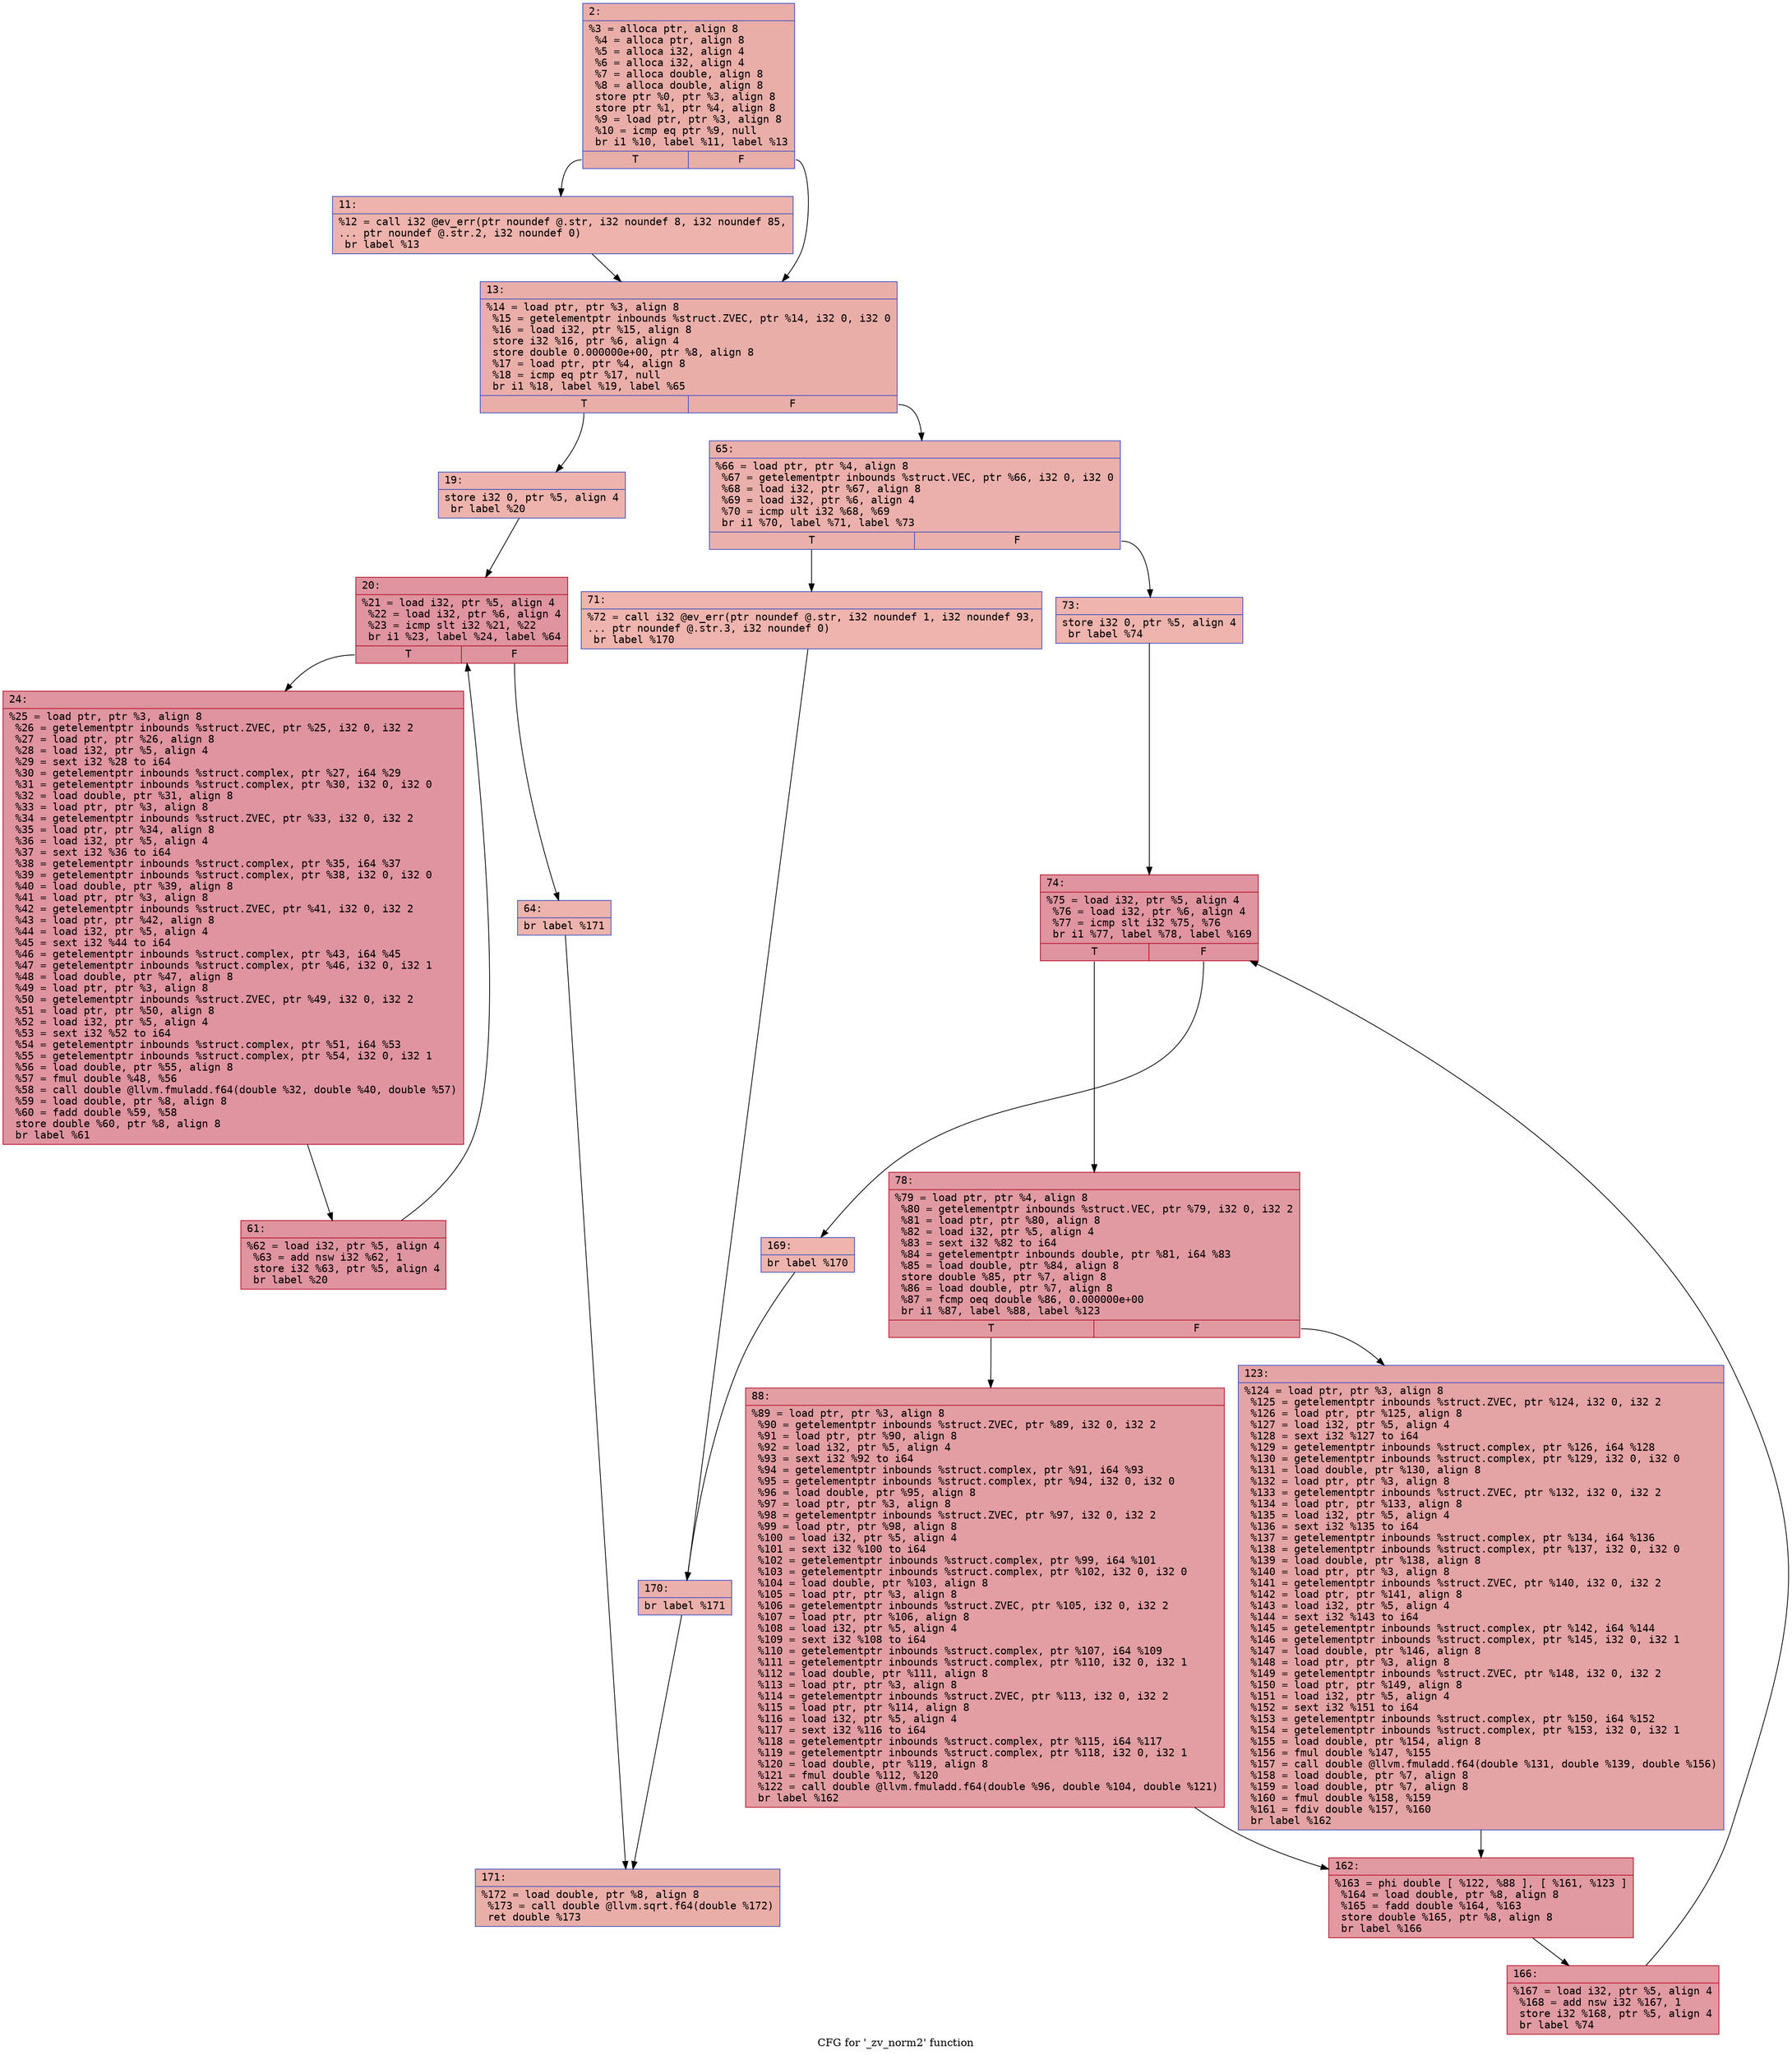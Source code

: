 digraph "CFG for '_zv_norm2' function" {
	label="CFG for '_zv_norm2' function";

	Node0x600003cc6620 [shape=record,color="#3d50c3ff", style=filled, fillcolor="#d0473d70" fontname="Courier",label="{2:\l|  %3 = alloca ptr, align 8\l  %4 = alloca ptr, align 8\l  %5 = alloca i32, align 4\l  %6 = alloca i32, align 4\l  %7 = alloca double, align 8\l  %8 = alloca double, align 8\l  store ptr %0, ptr %3, align 8\l  store ptr %1, ptr %4, align 8\l  %9 = load ptr, ptr %3, align 8\l  %10 = icmp eq ptr %9, null\l  br i1 %10, label %11, label %13\l|{<s0>T|<s1>F}}"];
	Node0x600003cc6620:s0 -> Node0x600003cc6670[tooltip="2 -> 11\nProbability 37.50%" ];
	Node0x600003cc6620:s1 -> Node0x600003cc66c0[tooltip="2 -> 13\nProbability 62.50%" ];
	Node0x600003cc6670 [shape=record,color="#3d50c3ff", style=filled, fillcolor="#d6524470" fontname="Courier",label="{11:\l|  %12 = call i32 @ev_err(ptr noundef @.str, i32 noundef 8, i32 noundef 85,\l... ptr noundef @.str.2, i32 noundef 0)\l  br label %13\l}"];
	Node0x600003cc6670 -> Node0x600003cc66c0[tooltip="11 -> 13\nProbability 100.00%" ];
	Node0x600003cc66c0 [shape=record,color="#3d50c3ff", style=filled, fillcolor="#d0473d70" fontname="Courier",label="{13:\l|  %14 = load ptr, ptr %3, align 8\l  %15 = getelementptr inbounds %struct.ZVEC, ptr %14, i32 0, i32 0\l  %16 = load i32, ptr %15, align 8\l  store i32 %16, ptr %6, align 4\l  store double 0.000000e+00, ptr %8, align 8\l  %17 = load ptr, ptr %4, align 8\l  %18 = icmp eq ptr %17, null\l  br i1 %18, label %19, label %65\l|{<s0>T|<s1>F}}"];
	Node0x600003cc66c0:s0 -> Node0x600003cc6710[tooltip="13 -> 19\nProbability 37.50%" ];
	Node0x600003cc66c0:s1 -> Node0x600003cc68a0[tooltip="13 -> 65\nProbability 62.50%" ];
	Node0x600003cc6710 [shape=record,color="#3d50c3ff", style=filled, fillcolor="#d6524470" fontname="Courier",label="{19:\l|  store i32 0, ptr %5, align 4\l  br label %20\l}"];
	Node0x600003cc6710 -> Node0x600003cc6760[tooltip="19 -> 20\nProbability 100.00%" ];
	Node0x600003cc6760 [shape=record,color="#b70d28ff", style=filled, fillcolor="#b70d2870" fontname="Courier",label="{20:\l|  %21 = load i32, ptr %5, align 4\l  %22 = load i32, ptr %6, align 4\l  %23 = icmp slt i32 %21, %22\l  br i1 %23, label %24, label %64\l|{<s0>T|<s1>F}}"];
	Node0x600003cc6760:s0 -> Node0x600003cc67b0[tooltip="20 -> 24\nProbability 96.88%" ];
	Node0x600003cc6760:s1 -> Node0x600003cc6850[tooltip="20 -> 64\nProbability 3.12%" ];
	Node0x600003cc67b0 [shape=record,color="#b70d28ff", style=filled, fillcolor="#b70d2870" fontname="Courier",label="{24:\l|  %25 = load ptr, ptr %3, align 8\l  %26 = getelementptr inbounds %struct.ZVEC, ptr %25, i32 0, i32 2\l  %27 = load ptr, ptr %26, align 8\l  %28 = load i32, ptr %5, align 4\l  %29 = sext i32 %28 to i64\l  %30 = getelementptr inbounds %struct.complex, ptr %27, i64 %29\l  %31 = getelementptr inbounds %struct.complex, ptr %30, i32 0, i32 0\l  %32 = load double, ptr %31, align 8\l  %33 = load ptr, ptr %3, align 8\l  %34 = getelementptr inbounds %struct.ZVEC, ptr %33, i32 0, i32 2\l  %35 = load ptr, ptr %34, align 8\l  %36 = load i32, ptr %5, align 4\l  %37 = sext i32 %36 to i64\l  %38 = getelementptr inbounds %struct.complex, ptr %35, i64 %37\l  %39 = getelementptr inbounds %struct.complex, ptr %38, i32 0, i32 0\l  %40 = load double, ptr %39, align 8\l  %41 = load ptr, ptr %3, align 8\l  %42 = getelementptr inbounds %struct.ZVEC, ptr %41, i32 0, i32 2\l  %43 = load ptr, ptr %42, align 8\l  %44 = load i32, ptr %5, align 4\l  %45 = sext i32 %44 to i64\l  %46 = getelementptr inbounds %struct.complex, ptr %43, i64 %45\l  %47 = getelementptr inbounds %struct.complex, ptr %46, i32 0, i32 1\l  %48 = load double, ptr %47, align 8\l  %49 = load ptr, ptr %3, align 8\l  %50 = getelementptr inbounds %struct.ZVEC, ptr %49, i32 0, i32 2\l  %51 = load ptr, ptr %50, align 8\l  %52 = load i32, ptr %5, align 4\l  %53 = sext i32 %52 to i64\l  %54 = getelementptr inbounds %struct.complex, ptr %51, i64 %53\l  %55 = getelementptr inbounds %struct.complex, ptr %54, i32 0, i32 1\l  %56 = load double, ptr %55, align 8\l  %57 = fmul double %48, %56\l  %58 = call double @llvm.fmuladd.f64(double %32, double %40, double %57)\l  %59 = load double, ptr %8, align 8\l  %60 = fadd double %59, %58\l  store double %60, ptr %8, align 8\l  br label %61\l}"];
	Node0x600003cc67b0 -> Node0x600003cc6800[tooltip="24 -> 61\nProbability 100.00%" ];
	Node0x600003cc6800 [shape=record,color="#b70d28ff", style=filled, fillcolor="#b70d2870" fontname="Courier",label="{61:\l|  %62 = load i32, ptr %5, align 4\l  %63 = add nsw i32 %62, 1\l  store i32 %63, ptr %5, align 4\l  br label %20\l}"];
	Node0x600003cc6800 -> Node0x600003cc6760[tooltip="61 -> 20\nProbability 100.00%" ];
	Node0x600003cc6850 [shape=record,color="#3d50c3ff", style=filled, fillcolor="#d6524470" fontname="Courier",label="{64:\l|  br label %171\l}"];
	Node0x600003cc6850 -> Node0x600003cc6c10[tooltip="64 -> 171\nProbability 100.00%" ];
	Node0x600003cc68a0 [shape=record,color="#3d50c3ff", style=filled, fillcolor="#d24b4070" fontname="Courier",label="{65:\l|  %66 = load ptr, ptr %4, align 8\l  %67 = getelementptr inbounds %struct.VEC, ptr %66, i32 0, i32 0\l  %68 = load i32, ptr %67, align 8\l  %69 = load i32, ptr %6, align 4\l  %70 = icmp ult i32 %68, %69\l  br i1 %70, label %71, label %73\l|{<s0>T|<s1>F}}"];
	Node0x600003cc68a0:s0 -> Node0x600003cc68f0[tooltip="65 -> 71\nProbability 50.00%" ];
	Node0x600003cc68a0:s1 -> Node0x600003cc6940[tooltip="65 -> 73\nProbability 50.00%" ];
	Node0x600003cc68f0 [shape=record,color="#3d50c3ff", style=filled, fillcolor="#d8564670" fontname="Courier",label="{71:\l|  %72 = call i32 @ev_err(ptr noundef @.str, i32 noundef 1, i32 noundef 93,\l... ptr noundef @.str.3, i32 noundef 0)\l  br label %170\l}"];
	Node0x600003cc68f0 -> Node0x600003cc6bc0[tooltip="71 -> 170\nProbability 100.00%" ];
	Node0x600003cc6940 [shape=record,color="#3d50c3ff", style=filled, fillcolor="#d8564670" fontname="Courier",label="{73:\l|  store i32 0, ptr %5, align 4\l  br label %74\l}"];
	Node0x600003cc6940 -> Node0x600003cc6990[tooltip="73 -> 74\nProbability 100.00%" ];
	Node0x600003cc6990 [shape=record,color="#b70d28ff", style=filled, fillcolor="#b70d2870" fontname="Courier",label="{74:\l|  %75 = load i32, ptr %5, align 4\l  %76 = load i32, ptr %6, align 4\l  %77 = icmp slt i32 %75, %76\l  br i1 %77, label %78, label %169\l|{<s0>T|<s1>F}}"];
	Node0x600003cc6990:s0 -> Node0x600003cc69e0[tooltip="74 -> 78\nProbability 96.88%" ];
	Node0x600003cc6990:s1 -> Node0x600003cc6b70[tooltip="74 -> 169\nProbability 3.12%" ];
	Node0x600003cc69e0 [shape=record,color="#b70d28ff", style=filled, fillcolor="#bb1b2c70" fontname="Courier",label="{78:\l|  %79 = load ptr, ptr %4, align 8\l  %80 = getelementptr inbounds %struct.VEC, ptr %79, i32 0, i32 2\l  %81 = load ptr, ptr %80, align 8\l  %82 = load i32, ptr %5, align 4\l  %83 = sext i32 %82 to i64\l  %84 = getelementptr inbounds double, ptr %81, i64 %83\l  %85 = load double, ptr %84, align 8\l  store double %85, ptr %7, align 8\l  %86 = load double, ptr %7, align 8\l  %87 = fcmp oeq double %86, 0.000000e+00\l  br i1 %87, label %88, label %123\l|{<s0>T|<s1>F}}"];
	Node0x600003cc69e0:s0 -> Node0x600003cc6a30[tooltip="78 -> 88\nProbability 62.50%" ];
	Node0x600003cc69e0:s1 -> Node0x600003cc6a80[tooltip="78 -> 123\nProbability 37.50%" ];
	Node0x600003cc6a30 [shape=record,color="#b70d28ff", style=filled, fillcolor="#be242e70" fontname="Courier",label="{88:\l|  %89 = load ptr, ptr %3, align 8\l  %90 = getelementptr inbounds %struct.ZVEC, ptr %89, i32 0, i32 2\l  %91 = load ptr, ptr %90, align 8\l  %92 = load i32, ptr %5, align 4\l  %93 = sext i32 %92 to i64\l  %94 = getelementptr inbounds %struct.complex, ptr %91, i64 %93\l  %95 = getelementptr inbounds %struct.complex, ptr %94, i32 0, i32 0\l  %96 = load double, ptr %95, align 8\l  %97 = load ptr, ptr %3, align 8\l  %98 = getelementptr inbounds %struct.ZVEC, ptr %97, i32 0, i32 2\l  %99 = load ptr, ptr %98, align 8\l  %100 = load i32, ptr %5, align 4\l  %101 = sext i32 %100 to i64\l  %102 = getelementptr inbounds %struct.complex, ptr %99, i64 %101\l  %103 = getelementptr inbounds %struct.complex, ptr %102, i32 0, i32 0\l  %104 = load double, ptr %103, align 8\l  %105 = load ptr, ptr %3, align 8\l  %106 = getelementptr inbounds %struct.ZVEC, ptr %105, i32 0, i32 2\l  %107 = load ptr, ptr %106, align 8\l  %108 = load i32, ptr %5, align 4\l  %109 = sext i32 %108 to i64\l  %110 = getelementptr inbounds %struct.complex, ptr %107, i64 %109\l  %111 = getelementptr inbounds %struct.complex, ptr %110, i32 0, i32 1\l  %112 = load double, ptr %111, align 8\l  %113 = load ptr, ptr %3, align 8\l  %114 = getelementptr inbounds %struct.ZVEC, ptr %113, i32 0, i32 2\l  %115 = load ptr, ptr %114, align 8\l  %116 = load i32, ptr %5, align 4\l  %117 = sext i32 %116 to i64\l  %118 = getelementptr inbounds %struct.complex, ptr %115, i64 %117\l  %119 = getelementptr inbounds %struct.complex, ptr %118, i32 0, i32 1\l  %120 = load double, ptr %119, align 8\l  %121 = fmul double %112, %120\l  %122 = call double @llvm.fmuladd.f64(double %96, double %104, double %121)\l  br label %162\l}"];
	Node0x600003cc6a30 -> Node0x600003cc6ad0[tooltip="88 -> 162\nProbability 100.00%" ];
	Node0x600003cc6a80 [shape=record,color="#3d50c3ff", style=filled, fillcolor="#c32e3170" fontname="Courier",label="{123:\l|  %124 = load ptr, ptr %3, align 8\l  %125 = getelementptr inbounds %struct.ZVEC, ptr %124, i32 0, i32 2\l  %126 = load ptr, ptr %125, align 8\l  %127 = load i32, ptr %5, align 4\l  %128 = sext i32 %127 to i64\l  %129 = getelementptr inbounds %struct.complex, ptr %126, i64 %128\l  %130 = getelementptr inbounds %struct.complex, ptr %129, i32 0, i32 0\l  %131 = load double, ptr %130, align 8\l  %132 = load ptr, ptr %3, align 8\l  %133 = getelementptr inbounds %struct.ZVEC, ptr %132, i32 0, i32 2\l  %134 = load ptr, ptr %133, align 8\l  %135 = load i32, ptr %5, align 4\l  %136 = sext i32 %135 to i64\l  %137 = getelementptr inbounds %struct.complex, ptr %134, i64 %136\l  %138 = getelementptr inbounds %struct.complex, ptr %137, i32 0, i32 0\l  %139 = load double, ptr %138, align 8\l  %140 = load ptr, ptr %3, align 8\l  %141 = getelementptr inbounds %struct.ZVEC, ptr %140, i32 0, i32 2\l  %142 = load ptr, ptr %141, align 8\l  %143 = load i32, ptr %5, align 4\l  %144 = sext i32 %143 to i64\l  %145 = getelementptr inbounds %struct.complex, ptr %142, i64 %144\l  %146 = getelementptr inbounds %struct.complex, ptr %145, i32 0, i32 1\l  %147 = load double, ptr %146, align 8\l  %148 = load ptr, ptr %3, align 8\l  %149 = getelementptr inbounds %struct.ZVEC, ptr %148, i32 0, i32 2\l  %150 = load ptr, ptr %149, align 8\l  %151 = load i32, ptr %5, align 4\l  %152 = sext i32 %151 to i64\l  %153 = getelementptr inbounds %struct.complex, ptr %150, i64 %152\l  %154 = getelementptr inbounds %struct.complex, ptr %153, i32 0, i32 1\l  %155 = load double, ptr %154, align 8\l  %156 = fmul double %147, %155\l  %157 = call double @llvm.fmuladd.f64(double %131, double %139, double %156)\l  %158 = load double, ptr %7, align 8\l  %159 = load double, ptr %7, align 8\l  %160 = fmul double %158, %159\l  %161 = fdiv double %157, %160\l  br label %162\l}"];
	Node0x600003cc6a80 -> Node0x600003cc6ad0[tooltip="123 -> 162\nProbability 100.00%" ];
	Node0x600003cc6ad0 [shape=record,color="#b70d28ff", style=filled, fillcolor="#bb1b2c70" fontname="Courier",label="{162:\l|  %163 = phi double [ %122, %88 ], [ %161, %123 ]\l  %164 = load double, ptr %8, align 8\l  %165 = fadd double %164, %163\l  store double %165, ptr %8, align 8\l  br label %166\l}"];
	Node0x600003cc6ad0 -> Node0x600003cc6b20[tooltip="162 -> 166\nProbability 100.00%" ];
	Node0x600003cc6b20 [shape=record,color="#b70d28ff", style=filled, fillcolor="#bb1b2c70" fontname="Courier",label="{166:\l|  %167 = load i32, ptr %5, align 4\l  %168 = add nsw i32 %167, 1\l  store i32 %168, ptr %5, align 4\l  br label %74\l}"];
	Node0x600003cc6b20 -> Node0x600003cc6990[tooltip="166 -> 74\nProbability 100.00%" ];
	Node0x600003cc6b70 [shape=record,color="#3d50c3ff", style=filled, fillcolor="#d8564670" fontname="Courier",label="{169:\l|  br label %170\l}"];
	Node0x600003cc6b70 -> Node0x600003cc6bc0[tooltip="169 -> 170\nProbability 100.00%" ];
	Node0x600003cc6bc0 [shape=record,color="#3d50c3ff", style=filled, fillcolor="#d24b4070" fontname="Courier",label="{170:\l|  br label %171\l}"];
	Node0x600003cc6bc0 -> Node0x600003cc6c10[tooltip="170 -> 171\nProbability 100.00%" ];
	Node0x600003cc6c10 [shape=record,color="#3d50c3ff", style=filled, fillcolor="#d0473d70" fontname="Courier",label="{171:\l|  %172 = load double, ptr %8, align 8\l  %173 = call double @llvm.sqrt.f64(double %172)\l  ret double %173\l}"];
}
